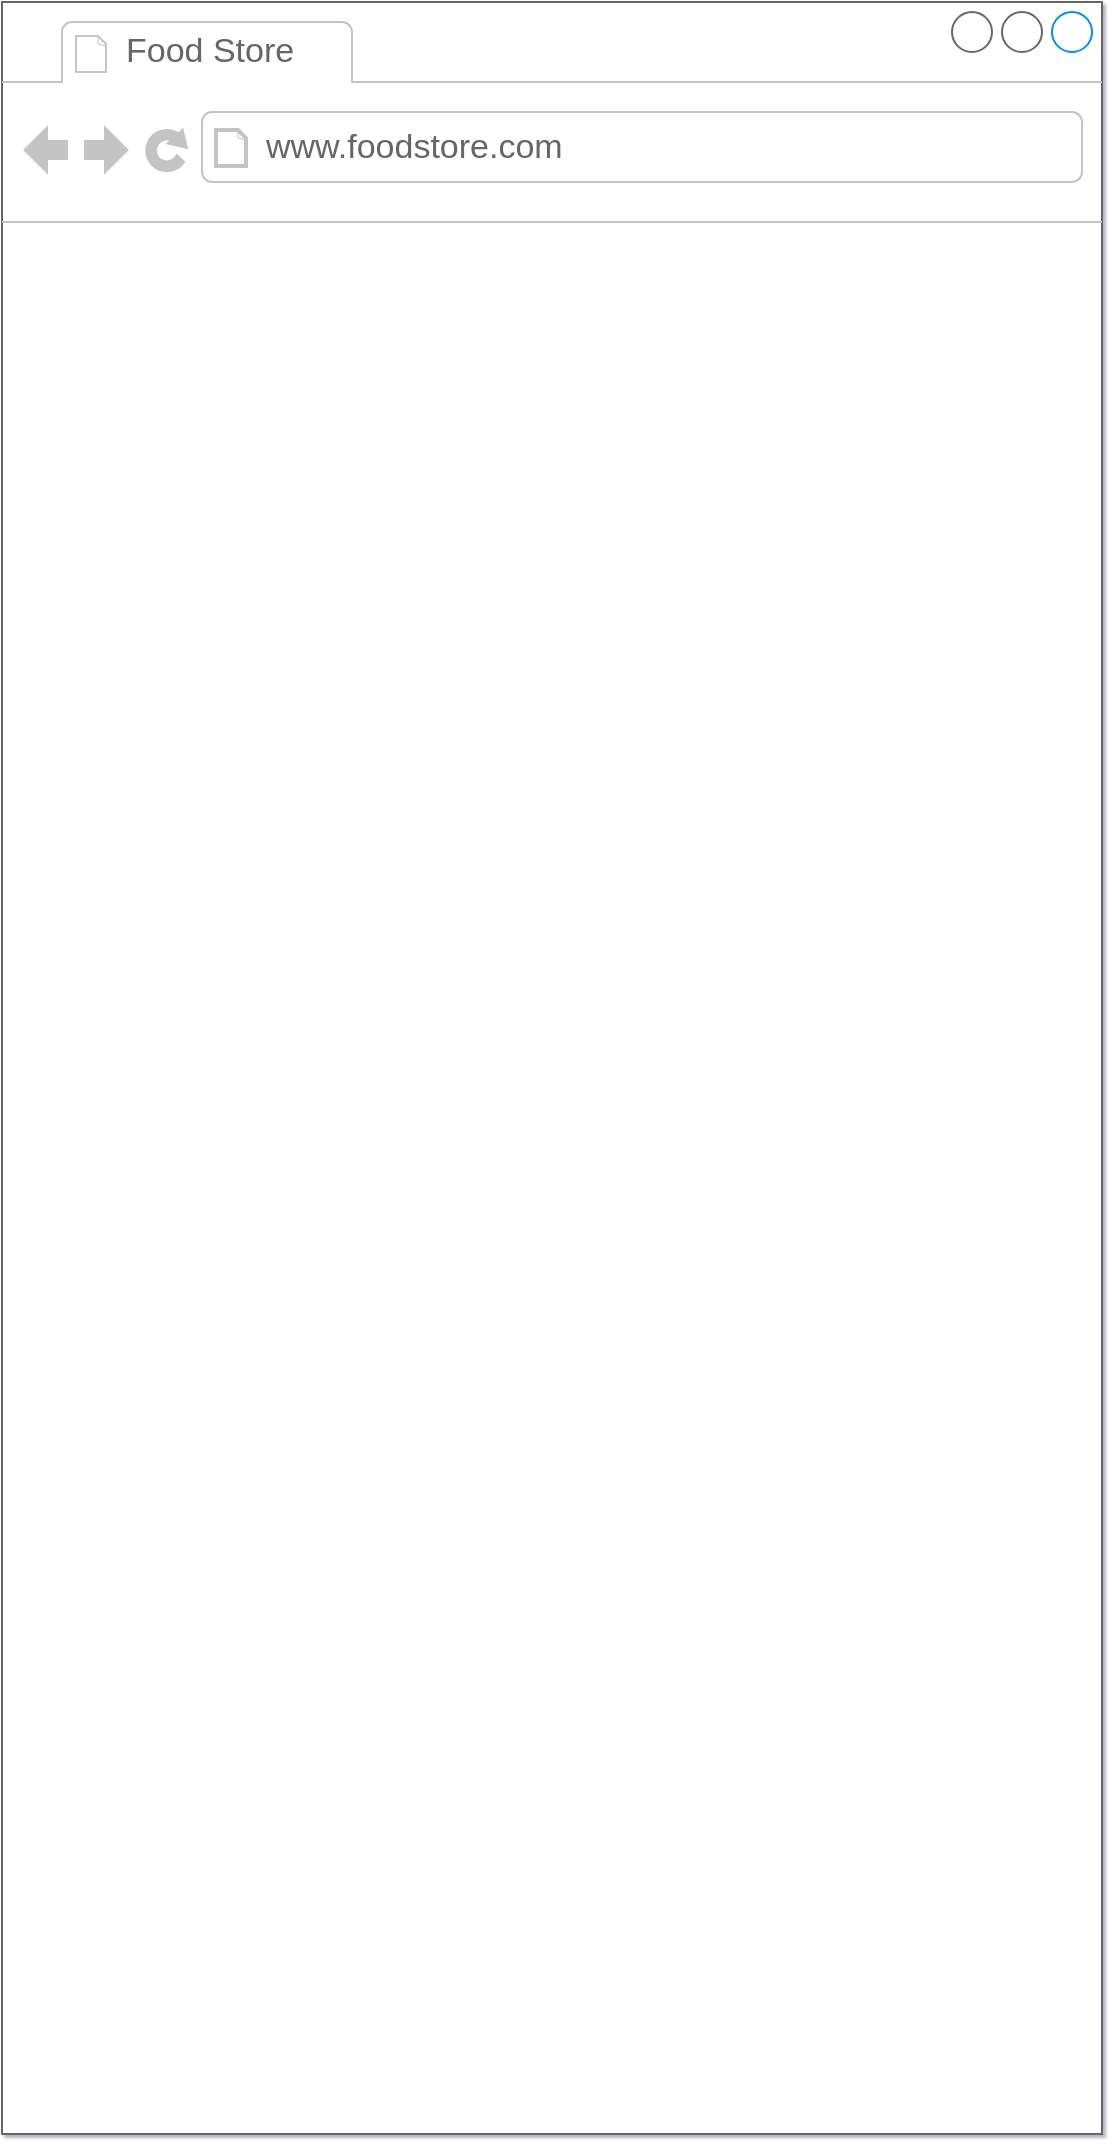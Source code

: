<mxfile version="13.6.5" type="github">
  <diagram id="YSU_OaaCwWKr7Xxg0x77" name="Page-1">
    <mxGraphModel dx="868" dy="450" grid="0" gridSize="10" guides="1" tooltips="1" connect="1" arrows="1" fold="1" page="1" pageScale="1" pageWidth="827" pageHeight="1169" math="0" shadow="1">
      <root>
        <mxCell id="0" />
        <mxCell id="1" parent="0" />
        <mxCell id="kzY8Y0Cd0L7DIEY-lTgJ-3" value="" style="strokeWidth=1;shadow=0;dashed=0;align=center;html=1;shape=mxgraph.mockup.containers.browserWindow;rSize=0;strokeColor=#666666;strokeColor2=#008cff;strokeColor3=#c4c4c4;mainText=,;recursiveResize=0;" vertex="1" parent="1">
          <mxGeometry x="242" y="68" width="550" height="1066" as="geometry" />
        </mxCell>
        <mxCell id="kzY8Y0Cd0L7DIEY-lTgJ-4" value="Food Store" style="strokeWidth=1;shadow=0;dashed=0;align=center;html=1;shape=mxgraph.mockup.containers.anchor;fontSize=17;fontColor=#666666;align=left;" vertex="1" parent="kzY8Y0Cd0L7DIEY-lTgJ-3">
          <mxGeometry x="60" y="12" width="110" height="26" as="geometry" />
        </mxCell>
        <mxCell id="kzY8Y0Cd0L7DIEY-lTgJ-5" value="www.foodstore.com" style="strokeWidth=1;shadow=0;dashed=0;align=center;html=1;shape=mxgraph.mockup.containers.anchor;rSize=0;fontSize=17;fontColor=#666666;align=left;" vertex="1" parent="kzY8Y0Cd0L7DIEY-lTgJ-3">
          <mxGeometry x="130" y="60" width="250" height="26" as="geometry" />
        </mxCell>
      </root>
    </mxGraphModel>
  </diagram>
</mxfile>
